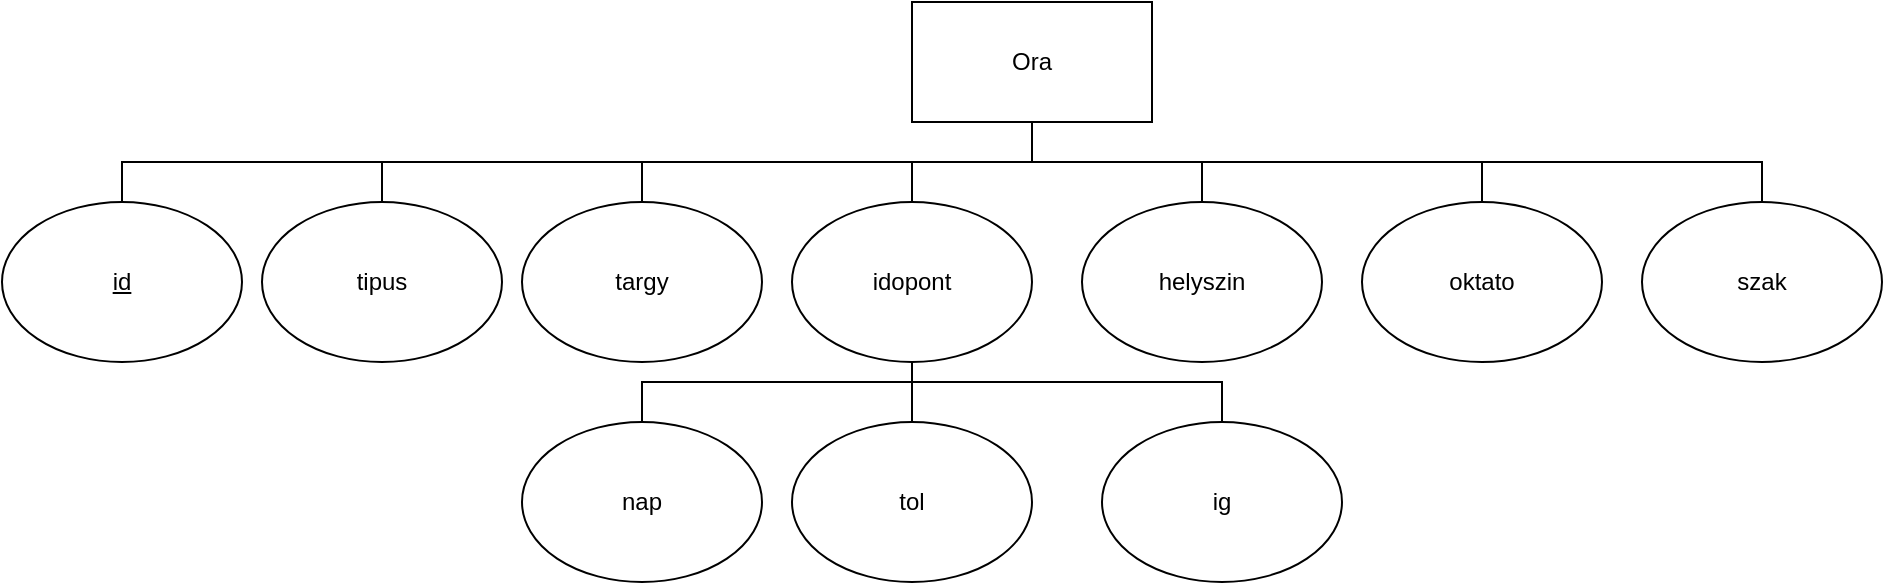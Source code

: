 <mxfile version="25.0.3">
  <diagram name="1 oldal" id="st_ey1xk9Z8aRC5v7-Gq">
    <mxGraphModel dx="1434" dy="780" grid="1" gridSize="10" guides="1" tooltips="1" connect="1" arrows="1" fold="1" page="1" pageScale="1" pageWidth="1169" pageHeight="827" math="0" shadow="0">
      <root>
        <mxCell id="0" />
        <mxCell id="1" parent="0" />
        <mxCell id="8Ar69CUbmzMsQiGeCUQe-12" style="edgeStyle=orthogonalEdgeStyle;rounded=0;orthogonalLoop=1;jettySize=auto;html=1;exitX=0.5;exitY=1;exitDx=0;exitDy=0;entryX=0.5;entryY=0;entryDx=0;entryDy=0;endArrow=none;endFill=0;" parent="1" source="8Ar69CUbmzMsQiGeCUQe-1" target="8Ar69CUbmzMsQiGeCUQe-2" edge="1">
          <mxGeometry relative="1" as="geometry" />
        </mxCell>
        <mxCell id="8Ar69CUbmzMsQiGeCUQe-13" style="edgeStyle=orthogonalEdgeStyle;rounded=0;orthogonalLoop=1;jettySize=auto;html=1;exitX=0.5;exitY=1;exitDx=0;exitDy=0;entryX=0.5;entryY=0;entryDx=0;entryDy=0;endArrow=none;endFill=0;" parent="1" source="8Ar69CUbmzMsQiGeCUQe-1" target="8Ar69CUbmzMsQiGeCUQe-3" edge="1">
          <mxGeometry relative="1" as="geometry" />
        </mxCell>
        <mxCell id="8Ar69CUbmzMsQiGeCUQe-14" style="edgeStyle=orthogonalEdgeStyle;rounded=0;orthogonalLoop=1;jettySize=auto;html=1;exitX=0.5;exitY=1;exitDx=0;exitDy=0;entryX=0.5;entryY=0;entryDx=0;entryDy=0;endArrow=none;endFill=0;" parent="1" source="8Ar69CUbmzMsQiGeCUQe-1" target="8Ar69CUbmzMsQiGeCUQe-4" edge="1">
          <mxGeometry relative="1" as="geometry" />
        </mxCell>
        <mxCell id="8Ar69CUbmzMsQiGeCUQe-15" style="edgeStyle=orthogonalEdgeStyle;rounded=0;orthogonalLoop=1;jettySize=auto;html=1;exitX=0.5;exitY=1;exitDx=0;exitDy=0;entryX=0.5;entryY=0;entryDx=0;entryDy=0;endArrow=none;endFill=0;" parent="1" source="8Ar69CUbmzMsQiGeCUQe-1" target="8Ar69CUbmzMsQiGeCUQe-5" edge="1">
          <mxGeometry relative="1" as="geometry" />
        </mxCell>
        <mxCell id="8Ar69CUbmzMsQiGeCUQe-16" style="edgeStyle=orthogonalEdgeStyle;rounded=0;orthogonalLoop=1;jettySize=auto;html=1;exitX=0.5;exitY=1;exitDx=0;exitDy=0;entryX=0.5;entryY=0;entryDx=0;entryDy=0;endArrow=none;endFill=0;" parent="1" source="8Ar69CUbmzMsQiGeCUQe-1" target="8Ar69CUbmzMsQiGeCUQe-6" edge="1">
          <mxGeometry relative="1" as="geometry" />
        </mxCell>
        <mxCell id="yUXptWM5Wb5vwHnEsTBS-2" style="edgeStyle=orthogonalEdgeStyle;rounded=0;orthogonalLoop=1;jettySize=auto;html=1;exitX=0.5;exitY=1;exitDx=0;exitDy=0;endArrow=none;endFill=0;" edge="1" parent="1" source="8Ar69CUbmzMsQiGeCUQe-1" target="yUXptWM5Wb5vwHnEsTBS-1">
          <mxGeometry relative="1" as="geometry" />
        </mxCell>
        <mxCell id="yUXptWM5Wb5vwHnEsTBS-6" style="edgeStyle=orthogonalEdgeStyle;rounded=0;orthogonalLoop=1;jettySize=auto;html=1;exitX=0.5;exitY=1;exitDx=0;exitDy=0;entryX=0.5;entryY=0;entryDx=0;entryDy=0;endArrow=none;endFill=0;" edge="1" parent="1" source="8Ar69CUbmzMsQiGeCUQe-1" target="yUXptWM5Wb5vwHnEsTBS-5">
          <mxGeometry relative="1" as="geometry" />
        </mxCell>
        <mxCell id="8Ar69CUbmzMsQiGeCUQe-1" value="Ora" style="rounded=0;whiteSpace=wrap;html=1;" parent="1" vertex="1">
          <mxGeometry x="525" y="150" width="120" height="60" as="geometry" />
        </mxCell>
        <mxCell id="8Ar69CUbmzMsQiGeCUQe-2" value="targy" style="ellipse;whiteSpace=wrap;html=1;" parent="1" vertex="1">
          <mxGeometry x="330" y="250" width="120" height="80" as="geometry" />
        </mxCell>
        <mxCell id="8Ar69CUbmzMsQiGeCUQe-17" style="edgeStyle=orthogonalEdgeStyle;rounded=0;orthogonalLoop=1;jettySize=auto;html=1;exitX=0.5;exitY=1;exitDx=0;exitDy=0;entryX=0.5;entryY=0;entryDx=0;entryDy=0;endArrow=none;endFill=0;" parent="1" source="8Ar69CUbmzMsQiGeCUQe-3" target="8Ar69CUbmzMsQiGeCUQe-8" edge="1">
          <mxGeometry relative="1" as="geometry">
            <Array as="points">
              <mxPoint x="450" y="340" />
              <mxPoint x="310" y="340" />
            </Array>
          </mxGeometry>
        </mxCell>
        <mxCell id="8Ar69CUbmzMsQiGeCUQe-18" style="edgeStyle=orthogonalEdgeStyle;rounded=0;orthogonalLoop=1;jettySize=auto;html=1;exitX=0.5;exitY=1;exitDx=0;exitDy=0;entryX=0.5;entryY=0;entryDx=0;entryDy=0;endArrow=none;endFill=0;" parent="1" source="8Ar69CUbmzMsQiGeCUQe-3" target="8Ar69CUbmzMsQiGeCUQe-9" edge="1">
          <mxGeometry relative="1" as="geometry" />
        </mxCell>
        <mxCell id="8Ar69CUbmzMsQiGeCUQe-19" style="edgeStyle=orthogonalEdgeStyle;rounded=0;orthogonalLoop=1;jettySize=auto;html=1;exitX=0.5;exitY=1;exitDx=0;exitDy=0;entryX=0.5;entryY=0;entryDx=0;entryDy=0;endArrow=none;endFill=0;" parent="1" source="8Ar69CUbmzMsQiGeCUQe-3" target="8Ar69CUbmzMsQiGeCUQe-10" edge="1">
          <mxGeometry relative="1" as="geometry">
            <Array as="points">
              <mxPoint x="525" y="340" />
              <mxPoint x="680" y="340" />
            </Array>
          </mxGeometry>
        </mxCell>
        <mxCell id="8Ar69CUbmzMsQiGeCUQe-3" value="idopont" style="ellipse;whiteSpace=wrap;html=1;" parent="1" vertex="1">
          <mxGeometry x="465" y="250" width="120" height="80" as="geometry" />
        </mxCell>
        <mxCell id="8Ar69CUbmzMsQiGeCUQe-4" value="helyszin" style="ellipse;whiteSpace=wrap;html=1;" parent="1" vertex="1">
          <mxGeometry x="610" y="250" width="120" height="80" as="geometry" />
        </mxCell>
        <mxCell id="8Ar69CUbmzMsQiGeCUQe-5" value="oktato" style="ellipse;whiteSpace=wrap;html=1;" parent="1" vertex="1">
          <mxGeometry x="750" y="250" width="120" height="80" as="geometry" />
        </mxCell>
        <mxCell id="8Ar69CUbmzMsQiGeCUQe-6" value="szak" style="ellipse;whiteSpace=wrap;html=1;" parent="1" vertex="1">
          <mxGeometry x="890" y="250" width="120" height="80" as="geometry" />
        </mxCell>
        <mxCell id="8Ar69CUbmzMsQiGeCUQe-8" value="nap" style="ellipse;whiteSpace=wrap;html=1;" parent="1" vertex="1">
          <mxGeometry x="330" y="360" width="120" height="80" as="geometry" />
        </mxCell>
        <mxCell id="8Ar69CUbmzMsQiGeCUQe-9" value="tol" style="ellipse;whiteSpace=wrap;html=1;" parent="1" vertex="1">
          <mxGeometry x="465" y="360" width="120" height="80" as="geometry" />
        </mxCell>
        <mxCell id="8Ar69CUbmzMsQiGeCUQe-10" value="ig" style="ellipse;whiteSpace=wrap;html=1;" parent="1" vertex="1">
          <mxGeometry x="620" y="360" width="120" height="80" as="geometry" />
        </mxCell>
        <mxCell id="yUXptWM5Wb5vwHnEsTBS-1" value="id" style="ellipse;whiteSpace=wrap;html=1;fontStyle=4" vertex="1" parent="1">
          <mxGeometry x="70" y="250" width="120" height="80" as="geometry" />
        </mxCell>
        <mxCell id="yUXptWM5Wb5vwHnEsTBS-5" value="tipus" style="ellipse;whiteSpace=wrap;html=1;fontStyle=0" vertex="1" parent="1">
          <mxGeometry x="200" y="250" width="120" height="80" as="geometry" />
        </mxCell>
      </root>
    </mxGraphModel>
  </diagram>
</mxfile>

